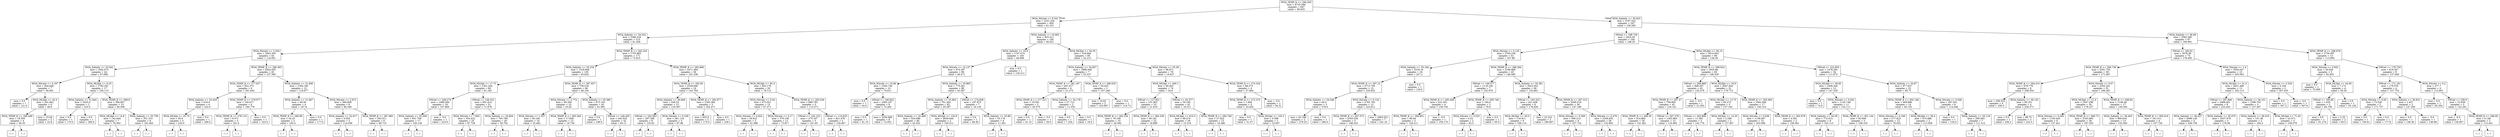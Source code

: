 digraph Tree {
node [shape=box] ;
0 [label="WOA_TEMP_K <= 294.265\nmse = 4725.566\nsamples = 647\nvalue = 96.925"] ;
1 [label="WOA_Nitrate <= 8.341\nmse = 2251.254\nsamples = 400\nvalue = 61.231"] ;
0 -> 1 [labeldistance=2.5, labelangle=45, headlabel="True"] ;
2 [label="WOA_Salinity <= 34.022\nmse = 2396.324\nsamples = 215\nvalue = 81.428"] ;
1 -> 2 ;
3 [label="WOA_Nitrate <= 2.554\nmse = 3463.303\nsamples = 44\nvalue = 118.001"] ;
2 -> 3 ;
4 [label="WOA_Salinity <= 25.042\nmse = 1842.673\nsamples = 24\nvalue = 87.698"] ;
3 -> 4 ;
5 [label="WOA_Nitrate <= 0.197\nmse = 604.648\nsamples = 7\nvalue = 56.091"] ;
4 -> 5 ;
6 [label="mse = 0.0\nsamples = 1\nvalue = 121.0"] ;
5 -> 6 ;
7 [label="WOA_MLDpt <= 42.5\nmse = 201.662\nsamples = 6\nvalue = 49.6"] ;
5 -> 7 ;
8 [label="WOA_TEMP_K <= 290.448\nmse = 18.505\nsamples = 4\nvalue = 56.35"] ;
7 -> 8 ;
9 [label="(...)"] ;
8 -> 9 ;
12 [label="(...)"] ;
8 -> 12 ;
15 [label="mse = 23.04\nsamples = 2\nvalue = 22.6"] ;
7 -> 15 ;
16 [label="WOA_MLDpt <= 6.25\nmse = 1782.391\nsamples = 17\nvalue = 100.115"] ;
4 -> 16 ;
17 [label="WOA_Salinity <= 31.844\nmse = 3025.0\nsamples = 2\nvalue = 225.0"] ;
16 -> 17 ;
18 [label="mse = 0.0\nsamples = 1\nvalue = 170.0"] ;
17 -> 18 ;
19 [label="mse = 0.0\nsamples = 1\nvalue = 280.0"] ;
17 -> 19 ;
20 [label="WOA_TEMP_K <= 289.8\nmse = 394.807\nsamples = 15\nvalue = 90.508"] ;
16 -> 20 ;
21 [label="WOA_MLDpt <= 14.8\nmse = 142.644\nsamples = 7\nvalue = 76.562"] ;
20 -> 21 ;
22 [label="(...)"] ;
21 -> 22 ;
27 [label="(...)"] ;
21 -> 27 ;
34 [label="WOA_Salinity <= 33.739\nmse = 301.315\nsamples = 8\nvalue = 102.463"] ;
20 -> 34 ;
35 [label="(...)"] ;
34 -> 35 ;
46 [label="(...)"] ;
34 -> 46 ;
49 [label="WOA_TEMP_K <= 280.363\nmse = 2824.505\nsamples = 20\nvalue = 157.395"] ;
3 -> 49 ;
50 [label="WOA_TEMP_K <= 277.637\nmse = 822.372\nsamples = 8\nvalue = 201.643"] ;
49 -> 50 ;
51 [label="WOA_Salinity <= 33.424\nmse = 616.0\nsamples = 4\nvalue = 232.0"] ;
50 -> 51 ;
52 [label="WOA_MLDpt <= 25.75\nmse = 50.0\nsamples = 3\nvalue = 220.0"] ;
51 -> 52 ;
53 [label="(...)"] ;
52 -> 53 ;
54 [label="(...)"] ;
52 -> 54 ;
55 [label="mse = 0.0\nsamples = 1\nvalue = 280.0"] ;
51 -> 55 ;
56 [label="WOA_TEMP_K <= 279.077\nmse = 140.617\nsamples = 4\nvalue = 184.778"] ;
50 -> 56 ;
57 [label="WOA_TEMP_K <= 278.116\nmse = 6.571\nsamples = 3\nvalue = 191.0"] ;
56 -> 57 ;
58 [label="(...)"] ;
57 -> 58 ;
61 [label="(...)"] ;
57 -> 61 ;
62 [label="mse = 0.0\nsamples = 1\nvalue = 163.0"] ;
56 -> 62 ;
63 [label="WOA_Salinity <= 31.846\nmse = 1364.185\nsamples = 12\nvalue = 118.677"] ;
49 -> 63 ;
64 [label="WOA_Salinity <= 31.667\nmse = 48.56\nsamples = 4\nvalue = 167.8"] ;
63 -> 64 ;
65 [label="WOA_TEMP_K <= 290.89\nmse = 34.25\nsamples = 3\nvalue = 165.5"] ;
64 -> 65 ;
66 [label="(...)"] ;
65 -> 66 ;
69 [label="(...)"] ;
65 -> 69 ;
70 [label="mse = 0.0\nsamples = 1\nvalue = 177.0"] ;
64 -> 70 ;
71 [label="WOA_Nitrate <= 2.972\nmse = 366.809\nsamples = 8\nvalue = 96.349"] ;
63 -> 71 ;
72 [label="WOA_Salinity <= 32.917\nmse = 0.003\nsamples = 2\nvalue = 114.039"] ;
71 -> 72 ;
73 [label="(...)"] ;
72 -> 73 ;
74 [label="(...)"] ;
72 -> 74 ;
75 [label="WOA_TEMP_K <= 287.982\nmse = 343.011\nsamples = 6\nvalue = 89.715"] ;
71 -> 75 ;
76 [label="(...)"] ;
75 -> 76 ;
83 [label="(...)"] ;
75 -> 83 ;
86 [label="WOA_TEMP_K <= 292.333\nmse = 1755.883\nsamples = 171\nvalue = 72.815"] ;
2 -> 86 ;
87 [label="WOA_Salinity <= 35.234\nmse = 1318.606\nsamples = 135\nvalue = 65.624"] ;
86 -> 87 ;
88 [label="WOA_MLDpt <= 17.75\nmse = 1301.204\nsamples = 69\nvalue = 81.165"] ;
87 -> 88 ;
89 [label="SWrad <= 248.274\nmse = 1488.284\nsamples = 18\nvalue = 107.865"] ;
88 -> 89 ;
90 [label="WOA_Salinity <= 35.058\nmse = 631.709\nsamples = 17\nvalue = 100.136"] ;
89 -> 90 ;
91 [label="(...)"] ;
90 -> 91 ;
114 [label="(...)"] ;
90 -> 114 ;
119 [label="mse = -0.0\nsamples = 1\nvalue = 223.8"] ;
89 -> 119 ;
120 [label="SWrad <= 128.322\nmse = 901.914\nsamples = 51\nvalue = 71.878"] ;
88 -> 120 ;
121 [label="WOA_Nitrate <= 7.855\nmse = 554.432\nsamples = 25\nvalue = 87.728"] ;
120 -> 121 ;
122 [label="(...)"] ;
121 -> 122 ;
161 [label="(...)"] ;
121 -> 161 ;
162 [label="WOA_Salinity <= 34.804\nmse = 763.785\nsamples = 26\nvalue = 56.702"] ;
120 -> 162 ;
163 [label="(...)"] ;
162 -> 163 ;
190 [label="(...)"] ;
162 -> 190 ;
211 [label="WOA_TEMP_K <= 287.657\nmse = 759.018\nsamples = 66\nvalue = 48.104"] ;
87 -> 211 ;
212 [label="WOA_Nitrate <= 2.774\nmse = 80.359\nsamples = 23\nvalue = 25.62"] ;
211 -> 212 ;
213 [label="WOA_Nitrate <= 1.357\nmse = 56.106\nsamples = 10\nvalue = 33.462"] ;
212 -> 213 ;
214 [label="(...)"] ;
213 -> 214 ;
219 [label="(...)"] ;
213 -> 219 ;
224 [label="WOA_TEMP_K <= 283.364\nmse = 17.849\nsamples = 13\nvalue = 19.739"] ;
212 -> 224 ;
225 [label="(...)"] ;
224 -> 225 ;
230 [label="(...)"] ;
224 -> 230 ;
235 [label="WOA_Salinity <= 35.389\nmse = 673.103\nsamples = 43\nvalue = 61.991"] ;
211 -> 235 ;
236 [label="mse = 0.0\nsamples = 1\nvalue = 188.0"] ;
235 -> 236 ;
237 [label="SWrad <= 146.455\nmse = 442.623\nsamples = 42\nvalue = 60.11"] ;
235 -> 237 ;
238 [label="(...)"] ;
237 -> 238 ;
271 [label="(...)"] ;
237 -> 271 ;
300 [label="WOA_TEMP_K <= 292.898\nmse = 2471.494\nsamples = 36\nvalue = 101.338"] ;
86 -> 300 ;
301 [label="WOA_TEMP_K <= 292.82\nmse = 2339.846\nsamples = 16\nvalue = 143.764"] ;
300 -> 301 ;
302 [label="WOA_Salinity <= 36.609\nmse = 436.52\nsamples = 13\nvalue = 116.367"] ;
301 -> 302 ;
303 [label="SWrad <= 252.963\nmse = 267.348\nsamples = 8\nvalue = 125.62"] ;
302 -> 303 ;
304 [label="(...)"] ;
303 -> 304 ;
309 [label="(...)"] ;
303 -> 309 ;
310 [label="WOA_Nitrate <= 0.339\nmse = 261.118\nsamples = 5\nvalue = 97.86"] ;
302 -> 310 ;
311 [label="(...)"] ;
310 -> 311 ;
314 [label="(...)"] ;
310 -> 314 ;
315 [label="WOA_TEMP_K <= 292.877\nmse = 1363.382\nsamples = 3\nvalue = 202.471"] ;
301 -> 315 ;
316 [label="mse = 625.0\nsamples = 2\nvalue = 175.0"] ;
315 -> 316 ;
317 [label="mse = 0.0\nsamples = 1\nvalue = 239.1"] ;
315 -> 317 ;
318 [label="WOA_MLDpt <= 93.4\nmse = 843.178\nsamples = 20\nvalue = 76.112"] ;
300 -> 318 ;
319 [label="WOA_Nitrate <= 0.04\nmse = 473.051\nsamples = 15\nvalue = 67.371"] ;
318 -> 319 ;
320 [label="WOA_Nitrate <= 0.024\nmse = 29.632\nsamples = 3\nvalue = 41.588"] ;
319 -> 320 ;
321 [label="(...)"] ;
320 -> 321 ;
322 [label="(...)"] ;
320 -> 322 ;
323 [label="WOA_Nitrate <= 0.17\nmse = 376.159\nsamples = 12\nvalue = 73.817"] ;
319 -> 323 ;
324 [label="(...)"] ;
323 -> 324 ;
329 [label="(...)"] ;
323 -> 329 ;
344 [label="WOA_TEMP_K <= 293.536\nmse = 698.793\nsamples = 5\nvalue = 113.571"] ;
318 -> 344 ;
345 [label="SWrad <= 126.125\nmse = 275.167\nsamples = 3\nvalue = 101.65"] ;
344 -> 345 ;
346 [label="(...)"] ;
345 -> 346 ;
347 [label="(...)"] ;
345 -> 347 ;
348 [label="SWrad <= 110.633\nmse = 821.476\nsamples = 2\nvalue = 129.467"] ;
344 -> 348 ;
349 [label="(...)"] ;
348 -> 349 ;
350 [label="(...)"] ;
348 -> 350 ;
351 [label="WOA_Salinity <= 33.902\nmse = 925.411\nsamples = 185\nvalue = 36.021"] ;
1 -> 351 ;
352 [label="WOA_Salinity <= 33.9\nmse = 1147.674\nsamples = 100\nvalue = 48.908"] ;
351 -> 352 ;
353 [label="WOA_Nitrate <= 14.137\nmse = 974.297\nsamples = 99\nvalue = 46.571"] ;
352 -> 353 ;
354 [label="WOA_Nitrate <= 10.86\nmse = 1930.748\nsamples = 10\nvalue = 70.811"] ;
353 -> 354 ;
355 [label="mse = 0.0\nsamples = 1\nvalue = 34.0"] ;
354 -> 355 ;
356 [label="SWrad <= 146.822\nmse = 1963.107\nsamples = 9\nvalue = 73.265"] ;
354 -> 356 ;
357 [label="mse = 0.0\nsamples = 1\nvalue = 81.15"] ;
356 -> 357 ;
358 [label="mse = 2254.086\nsamples = 8\nvalue = 72.052"] ;
356 -> 358 ;
359 [label="WOA_Salinity <= 33.865\nmse = 775.361\nsamples = 89\nvalue = 43.587"] ;
353 -> 359 ;
360 [label="WOA_Salinity <= 33.862\nmse = 761.263\nsamples = 82\nvalue = 45.387"] ;
359 -> 360 ;
361 [label="WOA_Salinity <= 33.498\nmse = 524.088\nsamples = 80\nvalue = 43.525"] ;
360 -> 361 ;
362 [label="(...)"] ;
361 -> 362 ;
391 [label="(...)"] ;
361 -> 391 ;
472 [label="WOA_MLDpt <= 120.9\nmse = 4639.044\nsamples = 2\nvalue = 100.311"] ;
360 -> 472 ;
473 [label="(...)"] ;
472 -> 473 ;
474 [label="(...)"] ;
472 -> 474 ;
475 [label="SWrad <= 174.836\nmse = 187.875\nsamples = 7\nvalue = 16.145"] ;
359 -> 475 ;
476 [label="mse = 0.0\nsamples = 1\nvalue = 49.49"] ;
475 -> 476 ;
477 [label="WOA_Salinity <= 33.88\nmse = 33.176\nsamples = 6\nvalue = 11.381"] ;
475 -> 477 ;
478 [label="(...)"] ;
477 -> 478 ;
481 [label="(...)"] ;
477 -> 481 ;
486 [label="mse = 0.0\nsamples = 1\nvalue = 134.211"] ;
352 -> 486 ;
487 [label="WOA_MLDpt <= 34.35\nmse = 318.684\nsamples = 85\nvalue = 22.213"] ;
351 -> 487 ;
488 [label="WOA_Salinity <= 34.657\nmse = 1898.546\nsamples = 7\nvalue = 52.537"] ;
487 -> 488 ;
489 [label="WOA_TEMP_K <= 281.187\nmse = 261.617\nsamples = 4\nvalue = 21.273"] ;
488 -> 489 ;
490 [label="WOA_TEMP_K <= 277.311\nmse = 19.581\nsamples = 2\nvalue = 45.575"] ;
489 -> 490 ;
491 [label="mse = 0.0\nsamples = 1\nvalue = 41.15"] ;
490 -> 491 ;
492 [label="mse = -0.0\nsamples = 1\nvalue = 50.0"] ;
490 -> 492 ;
493 [label="WOA_Salinity <= 34.178\nmse = 27.712\nsamples = 2\nvalue = 11.553"] ;
489 -> 493 ;
494 [label="mse = 0.0\nsamples = 1\nvalue = 7.254"] ;
493 -> 494 ;
495 [label="mse = 0.0\nsamples = 1\nvalue = 18.0"] ;
493 -> 495 ;
496 [label="WOA_TEMP_K <= 286.635\nmse = 59.453\nsamples = 3\nvalue = 107.248"] ;
488 -> 496 ;
497 [label="mse = 10.02\nsamples = 2\nvalue = 103.087"] ;
496 -> 497 ;
498 [label="mse = 0.0\nsamples = 1\nvalue = 119.73"] ;
496 -> 498 ;
499 [label="WOA_Nitrate <= 25.28\nmse = 98.871\nsamples = 78\nvalue = 19.627"] ;
487 -> 499 ;
500 [label="WOA_MLDpt <= 400.1\nmse = 85.652\nsamples = 74\nvalue = 18.9"] ;
499 -> 500 ;
501 [label="SWrad <= 127.821\nmse = 101.903\nsamples = 32\nvalue = 21.619"] ;
500 -> 501 ;
502 [label="WOA_TEMP_K <= 283.234\nmse = 79.166\nsamples = 10\nvalue = 30.592"] ;
501 -> 502 ;
503 [label="(...)"] ;
502 -> 503 ;
520 [label="(...)"] ;
502 -> 520 ;
521 [label="WOA_TEMP_K <= 284.336\nmse = 49.181\nsamples = 22\nvalue = 16.896"] ;
501 -> 521 ;
522 [label="(...)"] ;
521 -> 522 ;
561 [label="(...)"] ;
521 -> 561 ;
562 [label="SWrad <= 43.377\nmse = 59.165\nsamples = 42\nvalue = 16.511"] ;
500 -> 562 ;
563 [label="WOA_MLDpt <= 615.4\nmse = 68.474\nsamples = 29\nvalue = 15.216"] ;
562 -> 563 ;
564 [label="(...)"] ;
563 -> 564 ;
565 [label="(...)"] ;
563 -> 565 ;
574 [label="WOA_TEMP_K <= 283.748\nmse = 27.922\nsamples = 13\nvalue = 19.286"] ;
562 -> 574 ;
575 [label="(...)"] ;
574 -> 575 ;
580 [label="(...)"] ;
574 -> 580 ;
581 [label="WOA_TEMP_K <= 274.334\nmse = 88.273\nsamples = 4\nvalue = 37.664"] ;
499 -> 581 ;
582 [label="WOA_TEMP_K <= 272.372\nmse = 1.693\nsamples = 3\nvalue = 33.002"] ;
581 -> 582 ;
583 [label="mse = 0.0\nsamples = 1\nvalue = 31.07"] ;
582 -> 583 ;
584 [label="WOA_MLDpt <= 155.2\nmse = 0.598\nsamples = 2\nvalue = 33.647"] ;
582 -> 584 ;
585 [label="(...)"] ;
584 -> 585 ;
586 [label="(...)"] ;
584 -> 586 ;
587 [label="mse = -0.0\nsamples = 1\nvalue = 56.31"] ;
581 -> 587 ;
588 [label="WOA_Salinity <= 35.623\nmse = 3197.522\nsamples = 247\nvalue = 156.292"] ;
0 -> 588 [labeldistance=2.5, labelangle=-45, headlabel="False"] ;
589 [label="SWrad <= 188.728\nmse = 2914.05\nsamples = 160\nvalue = 148.25"] ;
588 -> 589 ;
590 [label="WOA_Nitrate <= 0.135\nmse = 3784.238\nsamples = 61\nvalue = 167.89"] ;
589 -> 590 ;
591 [label="WOA_Salinity <= 35.164\nmse = 3318.16\nsamples = 16\nvalue = 227.2"] ;
590 -> 591 ;
592 [label="WOA_TEMP_K <= 297.12\nmse = 2713.705\nsamples = 15\nvalue = 235.652"] ;
591 -> 592 ;
593 [label="WOA_Salinity <= 34.548\nmse = 64.0\nsamples = 3\nvalue = 279.0"] ;
592 -> 593 ;
594 [label="mse = 42.188\nsamples = 2\nvalue = 276.25"] ;
593 -> 594 ;
595 [label="mse = 0.0\nsamples = 1\nvalue = 290.0"] ;
593 -> 595 ;
596 [label="WOA_Nitrate <= 0.124\nmse = 2782.793\nsamples = 12\nvalue = 223.611"] ;
592 -> 596 ;
597 [label="WOA_TEMP_K <= 297.572\nmse = 2355.556\nsamples = 5\nvalue = 188.333"] ;
596 -> 597 ;
598 [label="(...)"] ;
597 -> 598 ;
599 [label="(...)"] ;
597 -> 599 ;
602 [label="mse = 2063.021\nsamples = 7\nvalue = 241.25"] ;
596 -> 602 ;
603 [label="mse = 0.0\nsamples = 1\nvalue = 130.0"] ;
591 -> 603 ;
604 [label="WOA_TEMP_K <= 296.284\nmse = 2186.868\nsamples = 45\nvalue = 146.085"] ;
590 -> 604 ;
605 [label="SWrad <= 140.577\nmse = 1119.156\nsamples = 7\nvalue = 102.979"] ;
604 -> 605 ;
606 [label="WOA_TEMP_K <= 295.449\nmse = 241.051\nsamples = 4\nvalue = 136.702"] ;
605 -> 606 ;
607 [label="WOA_TEMP_K <= 294.851\nmse = 96.94\nsamples = 3\nvalue = 129.211"] ;
606 -> 607 ;
608 [label="(...)"] ;
607 -> 608 ;
609 [label="(...)"] ;
607 -> 609 ;
610 [label="mse = -0.0\nsamples = 1\nvalue = 159.175"] ;
606 -> 610 ;
611 [label="WOA_TEMP_K <= 295.746\nmse = 184.0\nsamples = 3\nvalue = 76.0"] ;
605 -> 611 ;
612 [label="WOA_Nitrate <= 0.523\nmse = 6.25\nsamples = 2\nvalue = 92.5"] ;
611 -> 612 ;
613 [label="(...)"] ;
612 -> 613 ;
614 [label="(...)"] ;
612 -> 614 ;
615 [label="mse = 0.0\nsamples = 1\nvalue = 65.0"] ;
611 -> 615 ;
616 [label="WOA_Salinity <= 33.381\nmse = 2023.052\nsamples = 38\nvalue = 152.661"] ;
604 -> 616 ;
617 [label="SWrad <= 183.322\nmse = 241.438\nsamples = 8\nvalue = 176.629"] ;
616 -> 617 ;
618 [label="WOA_MLDpt <= 20.0\nmse = 116.611\nsamples = 6\nvalue = 169.114"] ;
617 -> 618 ;
619 [label="(...)"] ;
618 -> 619 ;
622 [label="(...)"] ;
618 -> 622 ;
627 [label="mse = 22.222\nsamples = 2\nvalue = 196.667"] ;
617 -> 627 ;
628 [label="WOA_TEMP_K <= 297.315\nmse = 2269.519\nsamples = 30\nvalue = 147.168"] ;
616 -> 628 ;
629 [label="WOA_Nitrate <= 0.369\nmse = 566.214\nsamples = 4\nvalue = 107.724"] ;
628 -> 629 ;
630 [label="(...)"] ;
629 -> 630 ;
633 [label="(...)"] ;
629 -> 633 ;
636 [label="WOA_Nitrate <= 0.479\nmse = 2258.835\nsamples = 26\nvalue = 152.803"] ;
628 -> 636 ;
637 [label="(...)"] ;
636 -> 637 ;
662 [label="(...)"] ;
636 -> 662 ;
671 [label="WOA_MLDpt <= 36.15\nmse = 2014.933\nsamples = 99\nvalue = 136.39"] ;
589 -> 671 ;
672 [label="WOA_TEMP_K <= 299.624\nmse = 1835.68\nsamples = 65\nvalue = 148.529"] ;
671 -> 672 ;
673 [label="SWrad <= 299.969\nmse = 968.287\nsamples = 43\nvalue = 132.478"] ;
672 -> 673 ;
674 [label="WOA_TEMP_K <= 297.47\nmse = 794.665\nsamples = 42\nvalue = 134.141"] ;
673 -> 674 ;
675 [label="WOA_TEMP_K <= 296.35\nmse = 414.892\nsamples = 29\nvalue = 141.481"] ;
674 -> 675 ;
676 [label="(...)"] ;
675 -> 676 ;
701 [label="(...)"] ;
675 -> 701 ;
718 [label="SWrad <= 297.378\nmse = 1262.965\nsamples = 13\nvalue = 116.892"] ;
674 -> 718 ;
719 [label="(...)"] ;
718 -> 719 ;
740 [label="(...)"] ;
718 -> 740 ;
741 [label="mse = -0.0\nsamples = 1\nvalue = 21.053"] ;
673 -> 741 ;
742 [label="WOA_MLDpt <= 16.9\nmse = 2047.934\nsamples = 22\nvalue = 179.713"] ;
672 -> 742 ;
743 [label="WOA_MLDpt <= 13.75\nmse = 60.273\nsamples = 5\nvalue = 137.182"] ;
742 -> 743 ;
744 [label="SWrad <= 203.886\nmse = 11.593\nsamples = 3\nvalue = 142.776"] ;
743 -> 744 ;
745 [label="(...)"] ;
744 -> 745 ;
746 [label="(...)"] ;
744 -> 746 ;
749 [label="WOA_MLDpt <= 14.35\nmse = 2.296\nsamples = 2\nvalue = 127.857"] ;
743 -> 749 ;
750 [label="(...)"] ;
749 -> 750 ;
751 [label="(...)"] ;
749 -> 751 ;
752 [label="WOA_TEMP_K <= 302.693\nmse = 1942.094\nsamples = 17\nvalue = 192.315"] ;
742 -> 752 ;
753 [label="WOA_Nitrate <= 0.058\nmse = 1138.067\nsamples = 15\nvalue = 203.096"] ;
752 -> 753 ;
754 [label="(...)"] ;
753 -> 754 ;
757 [label="(...)"] ;
753 -> 757 ;
780 [label="WOA_TEMP_K <= 302.878\nmse = 4.591\nsamples = 2\nvalue = 106.061"] ;
752 -> 780 ;
781 [label="(...)"] ;
780 -> 781 ;
782 [label="(...)"] ;
780 -> 782 ;
783 [label="SWrad <= 222.855\nmse = 1478.292\nsamples = 34\nvalue = 111.873"] ;
671 -> 783 ;
784 [label="WOA_MLDpt <= 38.85\nmse = 1408.204\nsamples = 12\nvalue = 147.229"] ;
783 -> 784 ;
785 [label="mse = 0.0\nsamples = 1\nvalue = 74.0"] ;
784 -> 785 ;
786 [label="WOA_Nitrate <= 0.262\nmse = 1120.748\nsamples = 11\nvalue = 152.111"] ;
784 -> 786 ;
787 [label="WOA_Salinity <= 34.59\nmse = 772.615\nsamples = 8\nvalue = 163.113"] ;
786 -> 787 ;
788 [label="(...)"] ;
787 -> 788 ;
795 [label="(...)"] ;
787 -> 795 ;
796 [label="WOA_TEMP_K <= 301.144\nmse = 92.609\nsamples = 3\nvalue = 108.105"] ;
786 -> 796 ;
797 [label="(...)"] ;
796 -> 797 ;
800 [label="(...)"] ;
796 -> 800 ;
801 [label="WOA_Salinity <= 34.87\nmse = 677.637\nsamples = 22\nvalue = 95.71"] ;
783 -> 801 ;
802 [label="WOA_TEMP_K <= 302.148\nmse = 469.886\nsamples = 14\nvalue = 83.153"] ;
801 -> 802 ;
803 [label="WOA_Nitrate <= 0.166\nmse = 277.923\nsamples = 12\nvalue = 78.022"] ;
802 -> 803 ;
804 [label="(...)"] ;
803 -> 804 ;
821 [label="(...)"] ;
803 -> 821 ;
824 [label="WOA_MLDpt <= 36.4\nmse = 515.886\nsamples = 2\nvalue = 113.939"] ;
802 -> 824 ;
825 [label="(...)"] ;
824 -> 825 ;
826 [label="(...)"] ;
824 -> 826 ;
827 [label="WOA_Nitrate <= 0.046\nmse = 397.931\nsamples = 8\nvalue = 114.546"] ;
801 -> 827 ;
828 [label="mse = 0.0\nsamples = 1\nvalue = 154.0"] ;
827 -> 828 ;
829 [label="WOA_Salinity <= 35.118\nmse = 299.593\nsamples = 7\nvalue = 111.512"] ;
827 -> 829 ;
830 [label="(...)"] ;
829 -> 830 ;
833 [label="(...)"] ;
829 -> 833 ;
842 [label="WOA_Salinity <= 36.69\nmse = 3382.585\nsamples = 87\nvalue = 169.991"] ;
588 -> 842 ;
843 [label="SWrad <= 283.81\nmse = 3076.06\nsamples = 74\nvalue = 178.493"] ;
842 -> 843 ;
844 [label="WOA_TEMP_K <= 294.736\nmse = 2291.755\nsamples = 59\nvalue = 171.697"] ;
843 -> 844 ;
845 [label="WOA_TEMP_K <= 294.415\nmse = 678.776\nsamples = 8\nvalue = 208.354"] ;
844 -> 845 ;
846 [label="mse = 358.333\nsamples = 4\nvalue = 185.0"] ;
845 -> 846 ;
847 [label="WOA_Salinity <= 36.152\nmse = 85.251\nsamples = 4\nvalue = 228.371"] ;
845 -> 847 ;
848 [label="mse = 0.0\nsamples = 1\nvalue = 236.2"] ;
847 -> 848 ;
849 [label="mse = 68.75\nsamples = 3\nvalue = 222.5"] ;
847 -> 849 ;
850 [label="WOA_Nitrate <= 0.07\nmse = 2302.201\nsamples = 51\nvalue = 166.281"] ;
844 -> 850 ;
851 [label="WOA_MLDpt <= 21.4\nmse = 2347.296\nsamples = 34\nvalue = 178.227"] ;
850 -> 851 ;
852 [label="WOA_Nitrate <= 0.045\nmse = 1150.445\nsamples = 6\nvalue = 137.421"] ;
851 -> 852 ;
853 [label="(...)"] ;
852 -> 853 ;
858 [label="(...)"] ;
852 -> 858 ;
861 [label="WOA_TEMP_K <= 298.73\nmse = 2163.685\nsamples = 28\nvalue = 187.205"] ;
851 -> 861 ;
862 [label="(...)"] ;
861 -> 862 ;
871 [label="(...)"] ;
861 -> 871 ;
886 [label="WOA_TEMP_K <= 298.94\nmse = 1149.49\nsamples = 17\nvalue = 139.292"] ;
850 -> 886 ;
887 [label="WOA_Salinity <= 36.403\nmse = 969.616\nsamples = 13\nvalue = 152.582"] ;
886 -> 887 ;
888 [label="(...)"] ;
887 -> 888 ;
897 [label="(...)"] ;
887 -> 897 ;
904 [label="WOA_TEMP_K <= 300.019\nmse = 161.011\nsamples = 4\nvalue = 107.729"] ;
886 -> 904 ;
905 [label="(...)"] ;
904 -> 905 ;
906 [label="(...)"] ;
904 -> 906 ;
911 [label="WOA_Nitrate <= 1.4\nmse = 5304.047\nsamples = 15\nvalue = 205.952"] ;
843 -> 911 ;
912 [label="WOA_MLDpt <= 31.4\nmse = 4431.469\nsamples = 13\nvalue = 192.113"] ;
911 -> 912 ;
913 [label="SWrad <= 297.866\nmse = 3466.401\nsamples = 8\nvalue = 223.443"] ;
912 -> 913 ;
914 [label="WOA_Salinity <= 36.427\nmse = 2099.145\nsamples = 5\nvalue = 249.756"] ;
913 -> 914 ;
915 [label="(...)"] ;
914 -> 915 ;
918 [label="(...)"] ;
914 -> 918 ;
919 [label="WOA_Salinity <= 35.975\nmse = 2437.978\nsamples = 3\nvalue = 176.08"] ;
913 -> 919 ;
920 [label="(...)"] ;
919 -> 920 ;
921 [label="(...)"] ;
919 -> 921 ;
924 [label="WOA_Salinity <= 36.101\nmse = 1396.703\nsamples = 5\nvalue = 137.287"] ;
912 -> 924 ;
925 [label="WOA_Salinity <= 36.016\nmse = 151.38\nsamples = 2\nvalue = 184.3"] ;
924 -> 925 ;
926 [label="(...)"] ;
925 -> 926 ;
927 [label="(...)"] ;
925 -> 927 ;
928 [label="WOA_MLDpt <= 71.45\nmse = 22.071\nsamples = 3\nvalue = 109.079"] ;
924 -> 928 ;
929 [label="(...)"] ;
928 -> 929 ;
932 [label="(...)"] ;
928 -> 932 ;
933 [label="WOA_Nitrate <= 2.529\nmse = 0.109\nsamples = 2\nvalue = 307.433"] ;
911 -> 933 ;
934 [label="mse = 0.0\nsamples = 1\nvalue = 307.2"] ;
933 -> 934 ;
935 [label="mse = -0.0\nsamples = 1\nvalue = 307.9"] ;
933 -> 935 ;
936 [label="WOA_TEMP_K <= 296.679\nmse = 1756.567\nsamples = 13\nvalue = 113.605"] ;
842 -> 936 ;
937 [label="WOA_Nitrate <= 0.052\nmse = 30.029\nsamples = 5\nvalue = 62.903"] ;
936 -> 937 ;
938 [label="mse = 0.0\nsamples = 1\nvalue = 70.009"] ;
937 -> 938 ;
939 [label="WOA_MLDpt <= 44.95\nmse = 7.173\nsamples = 4\nvalue = 59.35"] ;
937 -> 939 ;
940 [label="SWrad <= 185.85\nmse = 1.633\nsamples = 3\nvalue = 60.758"] ;
939 -> 940 ;
941 [label="mse = 0.0\nsamples = 1\nvalue = 61.274"] ;
940 -> 941 ;
942 [label="mse = 2.25\nsamples = 2\nvalue = 60.5"] ;
940 -> 942 ;
943 [label="mse = 0.0\nsamples = 1\nvalue = 55.126"] ;
939 -> 943 ;
944 [label="SWrad <= 178.729\nmse = 819.347\nsamples = 8\nvalue = 137.006"] ;
936 -> 944 ;
945 [label="SWrad <= 171.161\nmse = 179.576\nsamples = 4\nvalue = 157.753"] ;
944 -> 945 ;
946 [label="WOA_Nitrate <= 0.05\nmse = 73.528\nsamples = 2\nvalue = 171.737"] ;
945 -> 946 ;
947 [label="mse = 0.0\nsamples = 1\nvalue = 159.61"] ;
946 -> 947 ;
948 [label="mse = 0.0\nsamples = 1\nvalue = 177.8"] ;
946 -> 948 ;
949 [label="WOA_Salinity <= 36.831\nmse = 2.457\nsamples = 2\nvalue = 147.265"] ;
945 -> 949 ;
950 [label="mse = 0.0\nsamples = 1\nvalue = 146.36"] ;
949 -> 950 ;
951 [label="mse = -0.0\nsamples = 1\nvalue = 149.98"] ;
949 -> 951 ;
952 [label="WOA_Nitrate <= 0.2\nmse = 477.7\nsamples = 4\nvalue = 112.801"] ;
944 -> 952 ;
953 [label="mse = 0.0\nsamples = 1\nvalue = 65.354"] ;
952 -> 953 ;
954 [label="SWrad <= 239.9\nmse = 32.939\nsamples = 3\nvalue = 122.291"] ;
952 -> 954 ;
955 [label="mse = -0.0\nsamples = 1\nvalue = 126.857"] ;
954 -> 955 ;
956 [label="WOA_TEMP_K <= 298.95\nmse = 4.148\nsamples = 2\nvalue = 115.441"] ;
954 -> 956 ;
957 [label="(...)"] ;
956 -> 957 ;
958 [label="(...)"] ;
956 -> 958 ;
}
